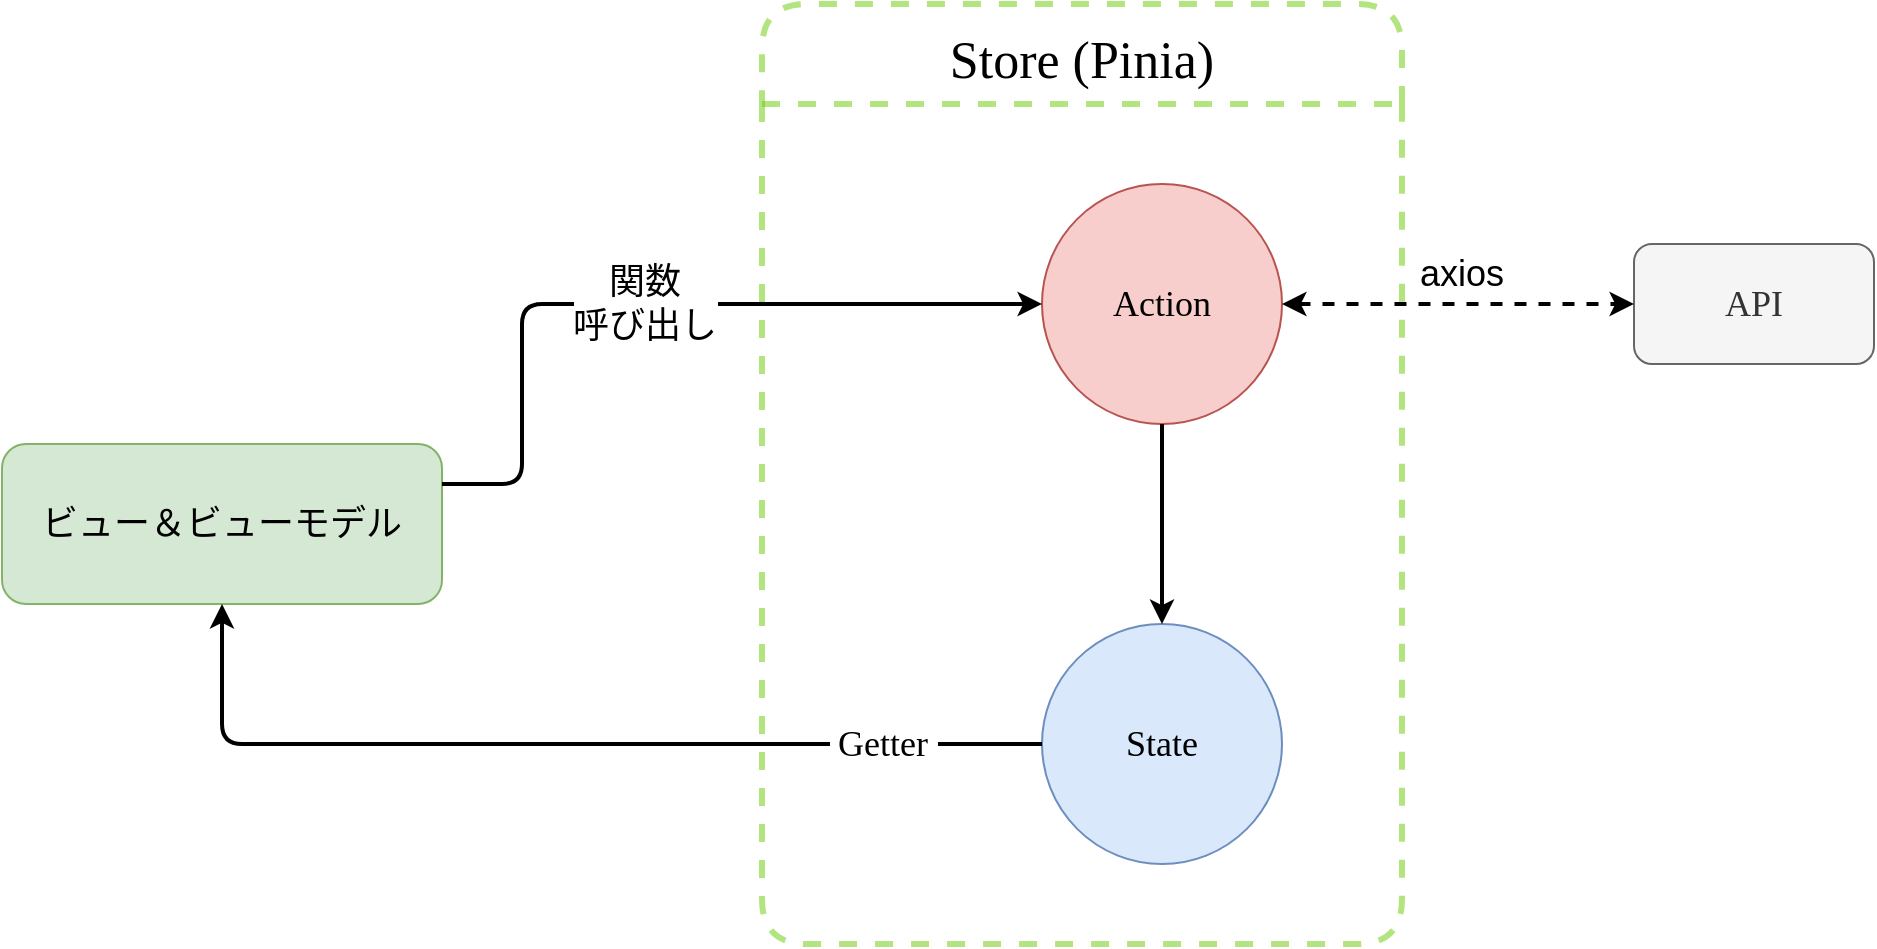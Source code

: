 <mxfile>
    <diagram id="Z7lCvYfXr_S4g437dbQj" name="ページ1">
        <mxGraphModel dx="746" dy="186" grid="1" gridSize="10" guides="1" tooltips="1" connect="1" arrows="1" fold="1" page="1" pageScale="1" pageWidth="827" pageHeight="1169" math="0" shadow="0">
            <root>
                <mxCell id="0"/>
                <mxCell id="1" parent="0"/>
                <mxCell id="8" value="Action" style="ellipse;whiteSpace=wrap;html=1;aspect=fixed;fontFamily=Noto Sans JP;fontSource=https%3A%2F%2Ffonts.googleapis.com%2Fcss%3Ffamily%3DNoto%2BSans%2BJP;fontSize=18;fillColor=#f8cecc;strokeColor=#b85450;" parent="1" vertex="1">
                    <mxGeometry x="540" y="150" width="120" height="120" as="geometry"/>
                </mxCell>
                <mxCell id="9" value="State" style="ellipse;whiteSpace=wrap;html=1;aspect=fixed;fontFamily=Noto Sans JP;fontSource=https%3A%2F%2Ffonts.googleapis.com%2Fcss%3Ffamily%3DNoto%2BSans%2BJP;fontSize=18;fillColor=#dae8fc;strokeColor=#6c8ebf;" parent="1" vertex="1">
                    <mxGeometry x="540" y="370" width="120" height="120" as="geometry"/>
                </mxCell>
                <mxCell id="10" value="ビュー＆ビューモデル" style="rounded=1;whiteSpace=wrap;html=1;fontFamily=Noto Sans JP;fontSource=https%3A%2F%2Ffonts.googleapis.com%2Fcss%3Ffamily%3DNoto%2BSans%2BJP;fontSize=18;fillColor=#d5e8d4;strokeColor=#82b366;" parent="1" vertex="1">
                    <mxGeometry x="20" y="280" width="220" height="80" as="geometry"/>
                </mxCell>
                <mxCell id="11" value="API" style="rounded=1;whiteSpace=wrap;html=1;fontFamily=Noto Sans JP;fontSource=https%3A%2F%2Ffonts.googleapis.com%2Fcss%3Ffamily%3DNoto%2BSans%2BJP;fontSize=18;fillColor=#f5f5f5;fontColor=#333333;strokeColor=#666666;" parent="1" vertex="1">
                    <mxGeometry x="836" y="180" width="120" height="60" as="geometry"/>
                </mxCell>
                <mxCell id="12" value="" style="endArrow=classic;html=1;fontFamily=Noto Sans JP;fontSource=https%3A%2F%2Ffonts.googleapis.com%2Fcss%3Ffamily%3DNoto%2BSans%2BJP;fontSize=18;exitX=1;exitY=0.5;exitDx=0;exitDy=0;entryX=0;entryY=0.5;entryDx=0;entryDy=0;spacing=4;endSize=6;jumpStyle=none;targetPerimeterSpacing=0;sourcePerimeterSpacing=0;strokeWidth=2;dashed=1;startArrow=classic;startFill=1;" parent="1" source="8" target="11" edge="1">
                    <mxGeometry width="50" height="50" relative="1" as="geometry">
                        <mxPoint x="610" y="390" as="sourcePoint"/>
                        <mxPoint x="660" y="340" as="targetPoint"/>
                    </mxGeometry>
                </mxCell>
                <mxCell id="14" value="" style="endArrow=classic;html=1;fontFamily=Noto Sans JP;fontSource=https%3A%2F%2Ffonts.googleapis.com%2Fcss%3Ffamily%3DNoto%2BSans%2BJP;fontSize=18;endSize=6;sourcePerimeterSpacing=0;targetPerimeterSpacing=0;strokeWidth=2;jumpStyle=none;exitX=1;exitY=0.25;exitDx=0;exitDy=0;entryX=0;entryY=0.5;entryDx=0;entryDy=0;" parent="1" source="10" target="8" edge="1">
                    <mxGeometry width="50" height="50" relative="1" as="geometry">
                        <mxPoint x="280" y="390" as="sourcePoint"/>
                        <mxPoint x="330" y="340" as="targetPoint"/>
                        <Array as="points">
                            <mxPoint x="280" y="300"/>
                            <mxPoint x="280" y="210"/>
                        </Array>
                    </mxGeometry>
                </mxCell>
                <mxCell id="18" value="関数&lt;br&gt;呼び出し" style="edgeLabel;html=1;align=center;verticalAlign=middle;resizable=0;points=[];fontSize=18;fontFamily=Noto Sans JP;" parent="14" vertex="1" connectable="0">
                    <mxGeometry x="0.299" relative="1" as="geometry">
                        <mxPoint x="-63" as="offset"/>
                    </mxGeometry>
                </mxCell>
                <mxCell id="15" value="" style="endArrow=none;html=1;fontFamily=Noto Sans JP;fontSource=https%3A%2F%2Ffonts.googleapis.com%2Fcss%3Ffamily%3DNoto%2BSans%2BJP;fontSize=18;endSize=6;sourcePerimeterSpacing=0;targetPerimeterSpacing=0;strokeWidth=2;jumpStyle=none;exitX=0.5;exitY=1;exitDx=0;exitDy=0;entryX=0;entryY=0.5;entryDx=0;entryDy=0;startArrow=classic;startFill=1;endFill=0;" parent="1" source="10" target="9" edge="1">
                    <mxGeometry width="50" height="50" relative="1" as="geometry">
                        <mxPoint x="250" y="310" as="sourcePoint"/>
                        <mxPoint x="488.0" y="220" as="targetPoint"/>
                        <Array as="points">
                            <mxPoint x="130" y="430"/>
                            <mxPoint x="320" y="430"/>
                        </Array>
                    </mxGeometry>
                </mxCell>
                <mxCell id="17" value="&amp;nbsp;Getter&amp;nbsp;" style="edgeLabel;html=1;align=center;verticalAlign=middle;resizable=0;points=[];fontSize=18;fontFamily=Noto Sans JP;spacingLeft=3;spacingRight=3;spacing=4;labelBackgroundColor=default;" parent="15" vertex="1" connectable="0">
                    <mxGeometry x="0.351" y="2" relative="1" as="geometry">
                        <mxPoint x="76" y="2" as="offset"/>
                    </mxGeometry>
                </mxCell>
                <mxCell id="19" value="" style="endArrow=classic;html=1;fontFamily=Noto Sans JP;fontSource=https%3A%2F%2Ffonts.googleapis.com%2Fcss%3Ffamily%3DNoto%2BSans%2BJP;fontSize=18;endSize=6;sourcePerimeterSpacing=0;targetPerimeterSpacing=0;strokeWidth=2;jumpStyle=none;exitX=0.5;exitY=1;exitDx=0;exitDy=0;" parent="1" source="8" target="9" edge="1">
                    <mxGeometry width="50" height="50" relative="1" as="geometry">
                        <mxPoint x="530" y="380" as="sourcePoint"/>
                        <mxPoint x="580" y="330" as="targetPoint"/>
                    </mxGeometry>
                </mxCell>
                <mxCell id="22" value="Store (Pinia)" style="swimlane;fontStyle=0;childLayout=stackLayout;horizontal=1;startSize=50;horizontalStack=0;resizeParent=1;resizeParentMax=0;resizeLast=0;collapsible=1;marginBottom=0;dashed=1;labelBackgroundColor=none;labelBorderColor=none;fontFamily=Noto Sans JP;fontSource=https%3A%2F%2Ffonts.googleapis.com%2Fcss%3Ffamily%3DNoto%2BSans%2BJP;fontSize=26;strokeColor=#66CC00;strokeWidth=3;fillColor=none;rounded=1;shadow=0;sketch=0;glass=0;swimlaneLine=1;perimeterSpacing=0;opacity=50;" parent="1" vertex="1">
                    <mxGeometry x="400" y="60" width="320" height="470" as="geometry"/>
                </mxCell>
                <mxCell id="23" value="&lt;font style=&quot;font-size: 18px&quot;&gt;axios&lt;/font&gt;" style="text;html=1;strokeColor=none;fillColor=none;align=center;verticalAlign=middle;whiteSpace=wrap;rounded=0;" vertex="1" parent="1">
                    <mxGeometry x="720" y="180" width="60" height="30" as="geometry"/>
                </mxCell>
            </root>
        </mxGraphModel>
    </diagram>
</mxfile>
